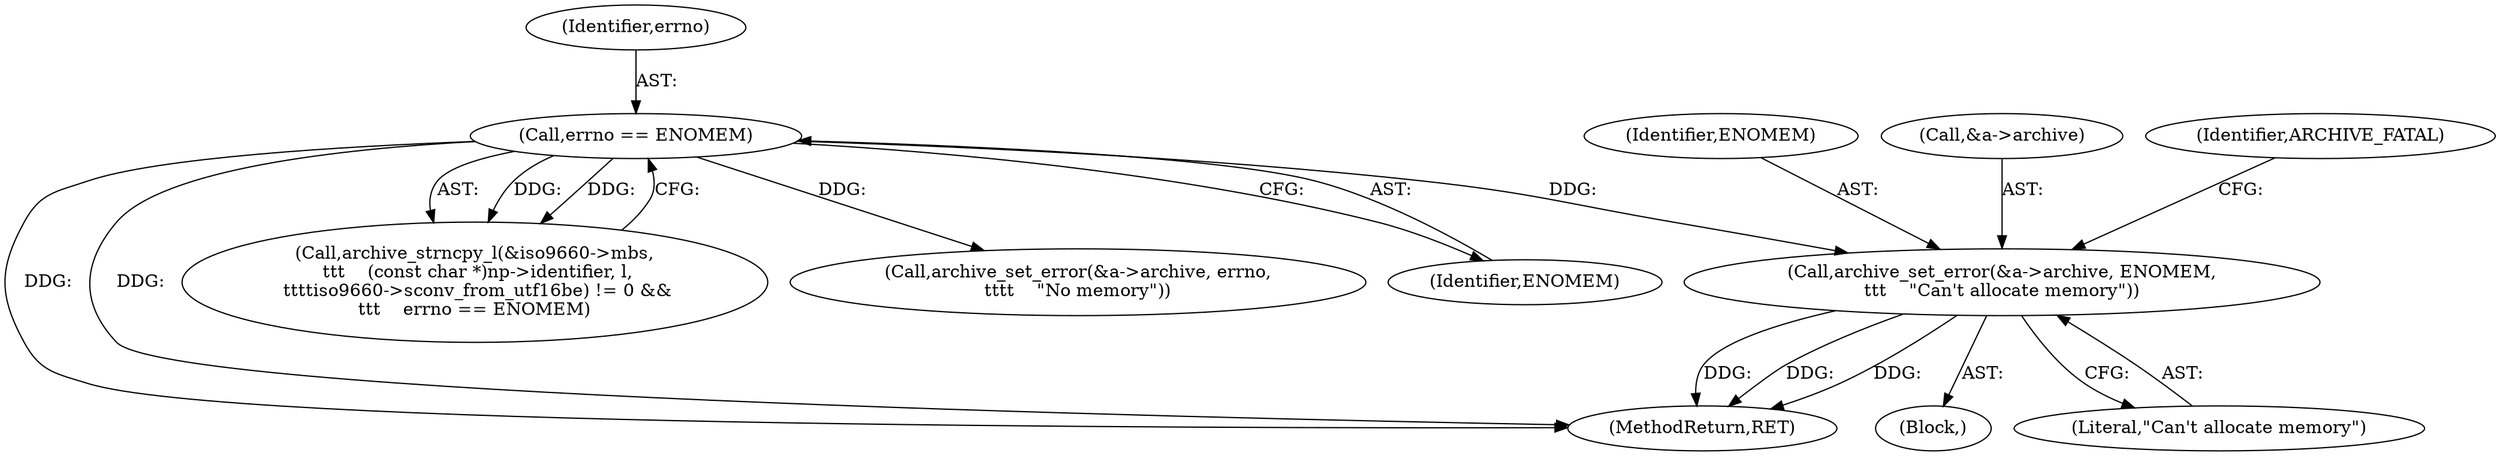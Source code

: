 digraph "0_libarchive_3014e198@pointer" {
"1000249" [label="(Call,archive_set_error(&a->archive, ENOMEM,\n\t\t\t    \"Can't allocate memory\"))"];
"1000398" [label="(Call,errno == ENOMEM)"];
"1000255" [label="(Literal,\"Can't allocate memory\")"];
"1000402" [label="(Call,archive_set_error(&a->archive, errno,\n\t\t\t\t    \"No memory\"))"];
"1000400" [label="(Identifier,ENOMEM)"];
"1000254" [label="(Identifier,ENOMEM)"];
"1000250" [label="(Call,&a->archive)"];
"1000249" [label="(Call,archive_set_error(&a->archive, ENOMEM,\n\t\t\t    \"Can't allocate memory\"))"];
"1000544" [label="(MethodReturn,RET)"];
"1000381" [label="(Call,archive_strncpy_l(&iso9660->mbs,\n \t\t\t    (const char *)np->identifier, l,\n \t\t\t\tiso9660->sconv_from_utf16be) != 0 &&\n\t\t\t    errno == ENOMEM)"];
"1000398" [label="(Call,errno == ENOMEM)"];
"1000257" [label="(Identifier,ARCHIVE_FATAL)"];
"1000248" [label="(Block,)"];
"1000399" [label="(Identifier,errno)"];
"1000249" -> "1000248"  [label="AST: "];
"1000249" -> "1000255"  [label="CFG: "];
"1000250" -> "1000249"  [label="AST: "];
"1000254" -> "1000249"  [label="AST: "];
"1000255" -> "1000249"  [label="AST: "];
"1000257" -> "1000249"  [label="CFG: "];
"1000249" -> "1000544"  [label="DDG: "];
"1000249" -> "1000544"  [label="DDG: "];
"1000249" -> "1000544"  [label="DDG: "];
"1000398" -> "1000249"  [label="DDG: "];
"1000398" -> "1000381"  [label="AST: "];
"1000398" -> "1000400"  [label="CFG: "];
"1000399" -> "1000398"  [label="AST: "];
"1000400" -> "1000398"  [label="AST: "];
"1000381" -> "1000398"  [label="CFG: "];
"1000398" -> "1000544"  [label="DDG: "];
"1000398" -> "1000544"  [label="DDG: "];
"1000398" -> "1000381"  [label="DDG: "];
"1000398" -> "1000381"  [label="DDG: "];
"1000398" -> "1000402"  [label="DDG: "];
}
